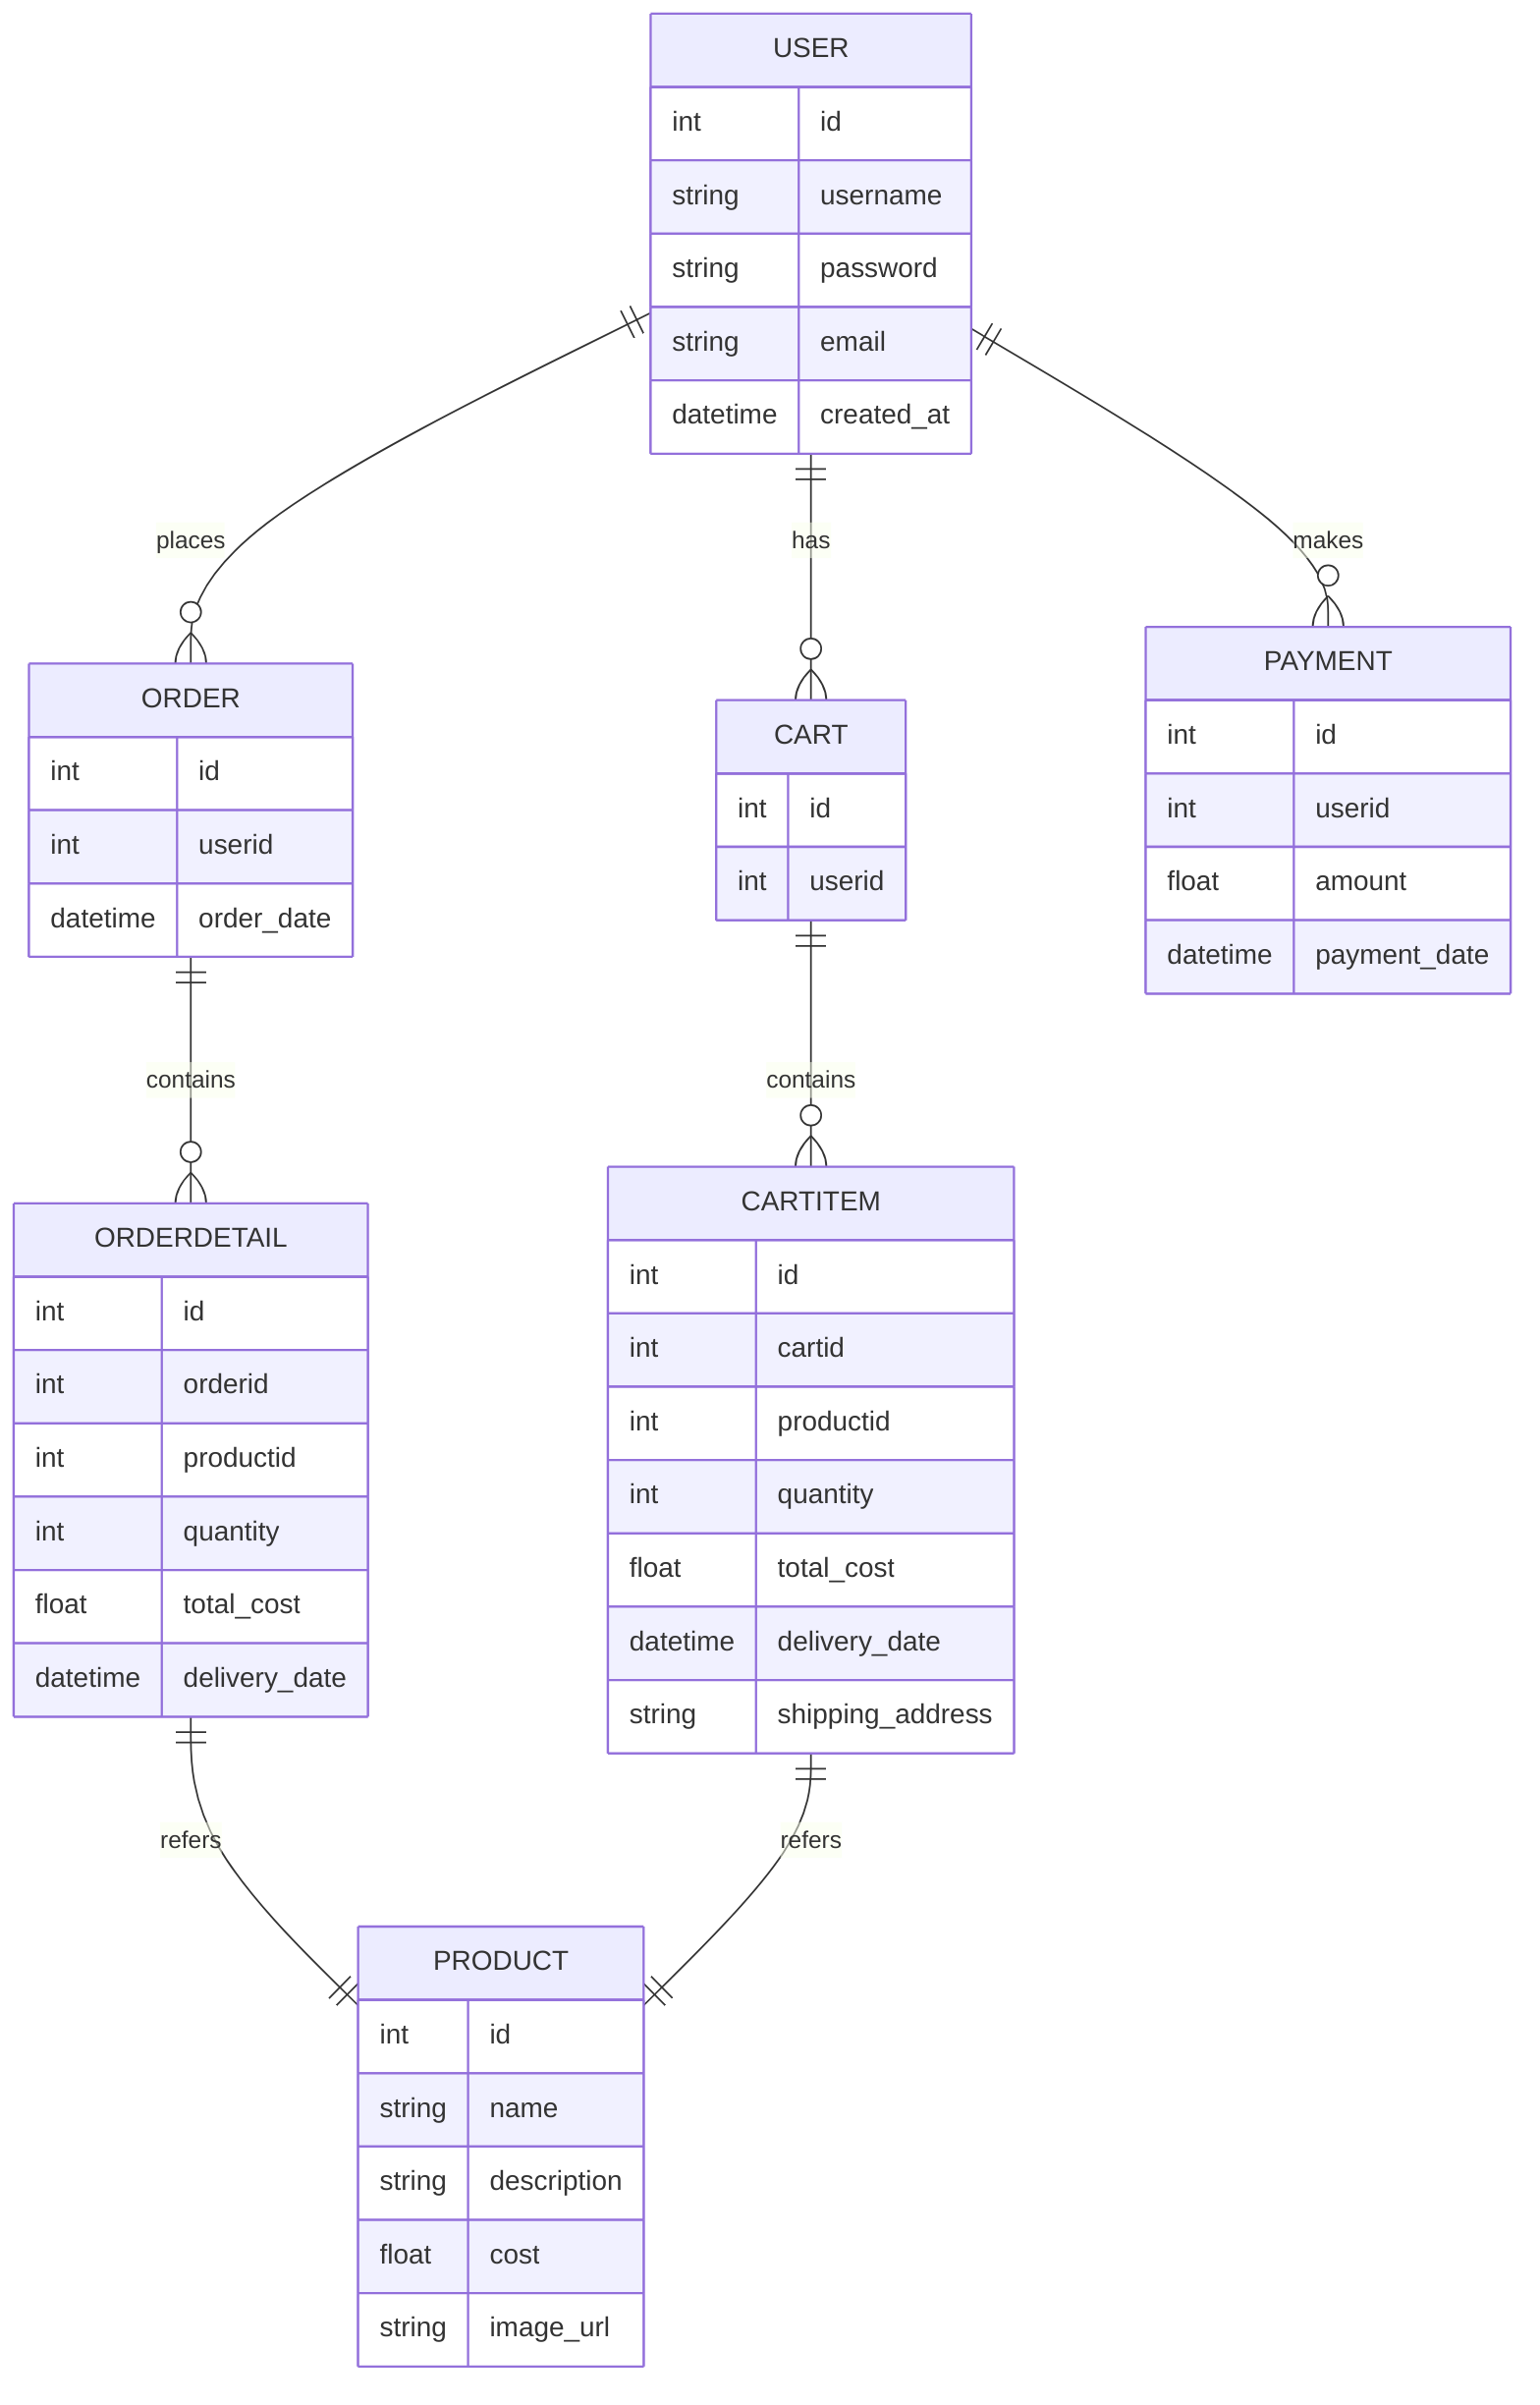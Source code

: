 erDiagram
    USER {
        int id
        string username
        string password
        string email
        datetime created_at
    }
    PRODUCT {
        int id
        string name
        string description
        float cost
        string image_url
    }
    ORDER {
        int id
        int userid
        datetime order_date
    }
    ORDERDETAIL {
        int id
        int orderid
        int productid
        int quantity
        float total_cost
        datetime delivery_date
    }
    CART {
        int id
        int userid
    }
    CARTITEM {
        int id
        int cartid
        int productid
        int quantity
        float total_cost
        datetime delivery_date
        string shipping_address
    }
    PAYMENT {
        int id
        int userid
        float amount
        datetime payment_date
    }

    USER ||--o{ ORDER : "places"
    ORDER ||--o{ ORDERDETAIL : "contains"
    ORDERDETAIL ||--|| PRODUCT : "refers"
    USER ||--o{ CART : "has"
    CART ||--o{ CARTITEM : "contains"
    CARTITEM ||--|| PRODUCT : "refers"
    USER ||--o{ PAYMENT : "makes"